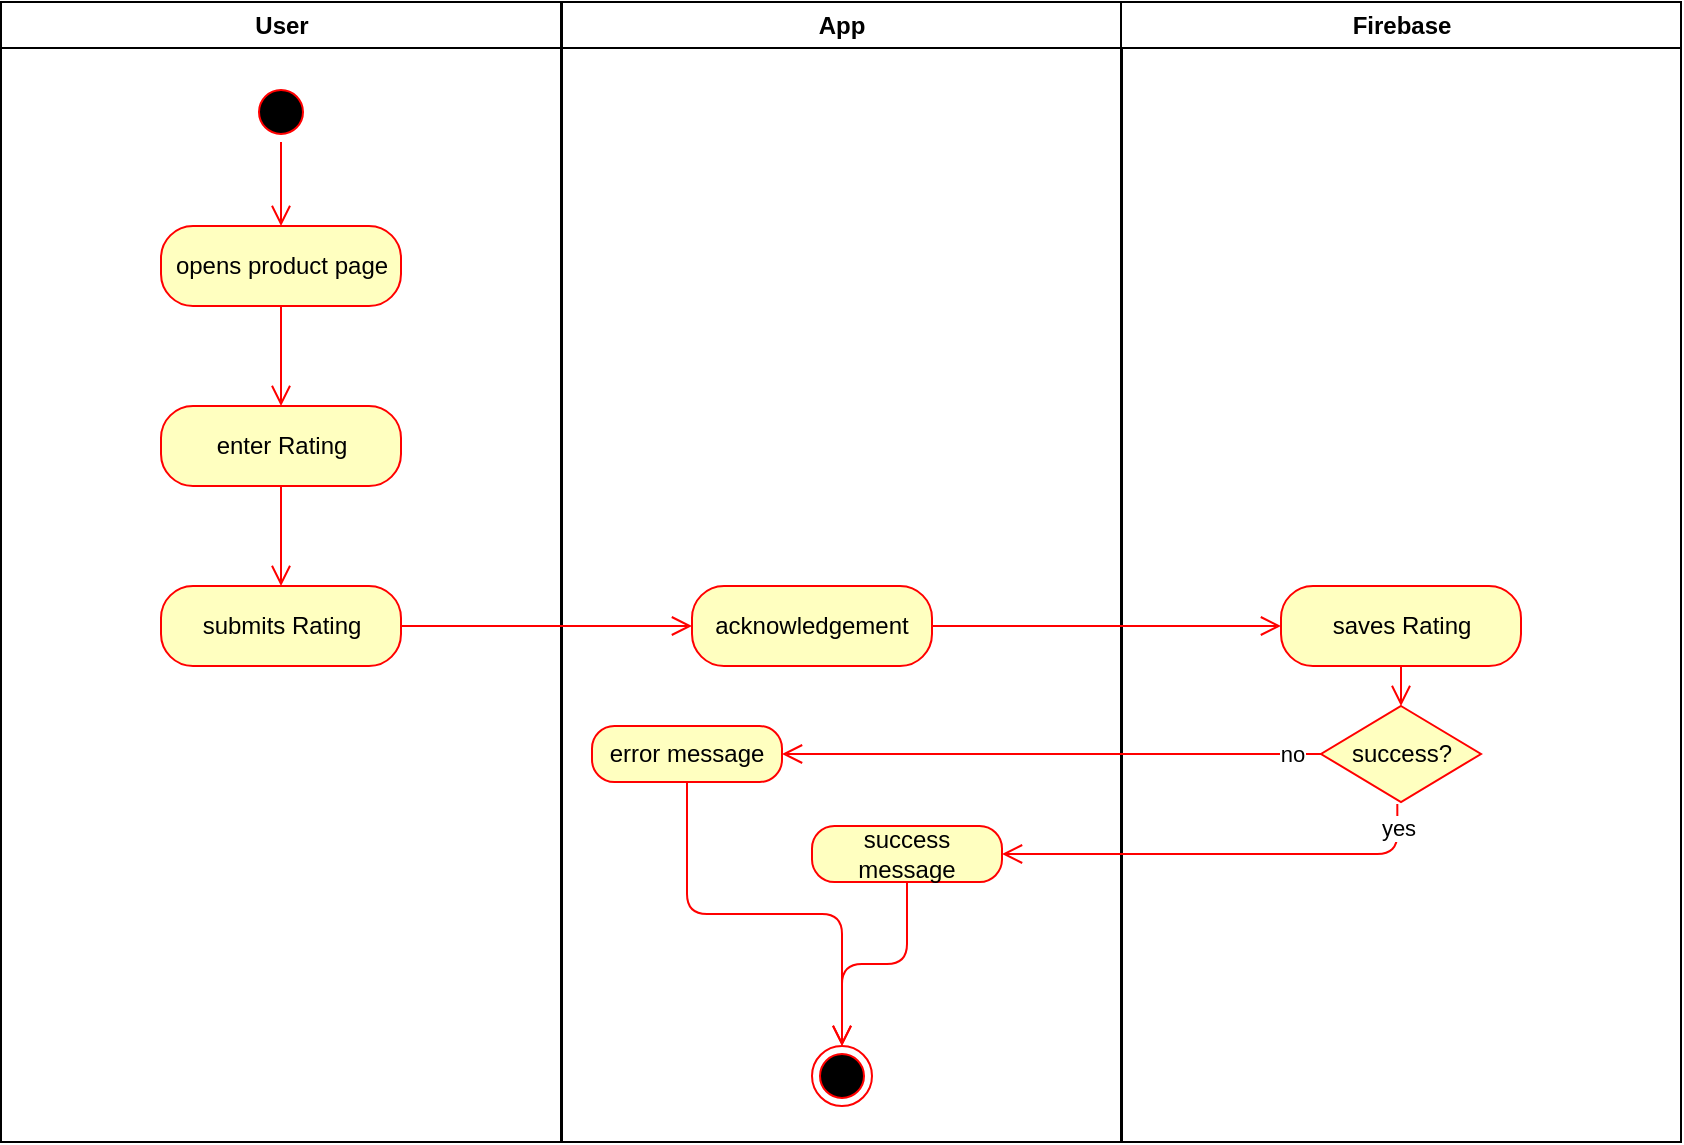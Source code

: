 <mxfile version="17.4.3" type="github"><diagram name="Page-1" id="e7e014a7-5840-1c2e-5031-d8a46d1fe8dd"><mxGraphModel dx="1422" dy="767" grid="1" gridSize="10" guides="1" tooltips="1" connect="1" arrows="1" fold="1" page="1" pageScale="1" pageWidth="1169" pageHeight="826" background="none" math="0" shadow="0"><root><mxCell id="0"/><mxCell id="1" parent="0"/><mxCell id="2" value="User" style="swimlane;whiteSpace=wrap;movable=0;" parent="1" vertex="1"><mxGeometry x="164.5" y="128" width="280" height="570" as="geometry"/></mxCell><mxCell id="5" value="" style="ellipse;shape=startState;fillColor=#000000;strokeColor=#ff0000;" parent="2" vertex="1"><mxGeometry x="125" y="40" width="30" height="30" as="geometry"/></mxCell><mxCell id="6" value="" style="edgeStyle=elbowEdgeStyle;elbow=horizontal;verticalAlign=bottom;endArrow=open;endSize=8;strokeColor=#FF0000;endFill=1;rounded=0;entryX=0.5;entryY=0;entryDx=0;entryDy=0;" parent="2" source="5" target="71" edge="1"><mxGeometry x="100" y="40" as="geometry"><mxPoint x="140" y="122" as="targetPoint"/></mxGeometry></mxCell><mxCell id="71" value="opens product page" style="rounded=1;whiteSpace=wrap;html=1;arcSize=40;fontColor=#000000;fillColor=#ffffc0;strokeColor=#ff0000;" parent="2" vertex="1"><mxGeometry x="80" y="112" width="120" height="40" as="geometry"/></mxCell><mxCell id="oIT_lCnAay2G3BSpdJab-79" value="enter Rating" style="rounded=1;whiteSpace=wrap;html=1;arcSize=40;fontColor=#000000;fillColor=#ffffc0;strokeColor=#ff0000;" vertex="1" parent="2"><mxGeometry x="80" y="202" width="120" height="40" as="geometry"/></mxCell><mxCell id="oIT_lCnAay2G3BSpdJab-80" value="" style="edgeStyle=elbowEdgeStyle;elbow=horizontal;verticalAlign=bottom;endArrow=open;endSize=8;strokeColor=#FF0000;endFill=1;rounded=0;entryX=0.5;entryY=0;entryDx=0;entryDy=0;exitX=0.5;exitY=1;exitDx=0;exitDy=0;" edge="1" parent="2" source="71" target="oIT_lCnAay2G3BSpdJab-79"><mxGeometry x="-64.7" y="14" as="geometry"><mxPoint x="139.8" y="214" as="targetPoint"/><mxPoint x="139.8" y="172" as="sourcePoint"/></mxGeometry></mxCell><mxCell id="oIT_lCnAay2G3BSpdJab-81" value="submits Rating" style="rounded=1;whiteSpace=wrap;html=1;arcSize=40;fontColor=#000000;fillColor=#ffffc0;strokeColor=#ff0000;" vertex="1" parent="2"><mxGeometry x="80" y="292" width="120" height="40" as="geometry"/></mxCell><mxCell id="oIT_lCnAay2G3BSpdJab-83" value="" style="edgeStyle=elbowEdgeStyle;elbow=horizontal;verticalAlign=bottom;endArrow=open;endSize=8;strokeColor=#FF0000;endFill=1;rounded=0;exitX=0.5;exitY=1;exitDx=0;exitDy=0;entryX=0.5;entryY=0;entryDx=0;entryDy=0;" edge="1" parent="2" source="oIT_lCnAay2G3BSpdJab-79" target="oIT_lCnAay2G3BSpdJab-81"><mxGeometry x="-229.4" y="-14" as="geometry"><mxPoint x="139.5" y="282" as="targetPoint"/><mxPoint x="139.8" y="252" as="sourcePoint"/></mxGeometry></mxCell><mxCell id="3" value="App" style="swimlane;whiteSpace=wrap;movable=0;" parent="1" vertex="1"><mxGeometry x="445" y="128" width="280" height="570" as="geometry"/></mxCell><mxCell id="38" value="" style="ellipse;shape=endState;fillColor=#000000;strokeColor=#ff0000" parent="3" vertex="1"><mxGeometry x="125" y="522" width="30" height="30" as="geometry"/></mxCell><mxCell id="oIT_lCnAay2G3BSpdJab-84" value="acknowledgement" style="rounded=1;whiteSpace=wrap;html=1;arcSize=40;fontColor=#000000;fillColor=#ffffc0;strokeColor=#ff0000;" vertex="1" parent="3"><mxGeometry x="65" y="292" width="120" height="40" as="geometry"/></mxCell><mxCell id="oIT_lCnAay2G3BSpdJab-94" value="error message" style="rounded=1;whiteSpace=wrap;html=1;arcSize=40;fontColor=#000000;fillColor=#ffffc0;strokeColor=#ff0000;" vertex="1" parent="3"><mxGeometry x="15" y="362" width="95" height="28" as="geometry"/></mxCell><mxCell id="oIT_lCnAay2G3BSpdJab-97" value="success message" style="rounded=1;whiteSpace=wrap;html=1;arcSize=40;fontColor=#000000;fillColor=#ffffc0;strokeColor=#ff0000;" vertex="1" parent="3"><mxGeometry x="125" y="412" width="95" height="28" as="geometry"/></mxCell><mxCell id="oIT_lCnAay2G3BSpdJab-98" value="" style="edgeStyle=orthogonalEdgeStyle;elbow=horizontal;verticalAlign=bottom;endArrow=open;endSize=8;strokeColor=#FF0000;endFill=1;rounded=1;entryX=0.5;entryY=0;entryDx=0;entryDy=0;exitX=0.5;exitY=1;exitDx=0;exitDy=0;" edge="1" parent="3" source="oIT_lCnAay2G3BSpdJab-97" target="38"><mxGeometry x="-303.4" y="77.76" as="geometry"><mxPoint x="359.5" y="502" as="targetPoint"/><mxPoint x="185" y="502" as="sourcePoint"/></mxGeometry></mxCell><mxCell id="oIT_lCnAay2G3BSpdJab-99" value="" style="edgeStyle=orthogonalEdgeStyle;elbow=horizontal;verticalAlign=bottom;endArrow=open;endSize=8;strokeColor=#FF0000;endFill=1;rounded=1;exitX=0.5;exitY=1;exitDx=0;exitDy=0;entryX=0.5;entryY=0;entryDx=0;entryDy=0;" edge="1" parent="3" source="oIT_lCnAay2G3BSpdJab-94" target="38"><mxGeometry x="-738.4" y="-40.24" as="geometry"><mxPoint x="125" y="512" as="targetPoint"/><mxPoint x="182.5" y="450" as="sourcePoint"/></mxGeometry></mxCell><mxCell id="4" value="Firebase" style="swimlane;whiteSpace=wrap;movable=0;" parent="1" vertex="1"><mxGeometry x="724.5" y="128" width="280" height="570" as="geometry"/></mxCell><mxCell id="oIT_lCnAay2G3BSpdJab-86" value="saves Rating" style="rounded=1;whiteSpace=wrap;html=1;arcSize=40;fontColor=#000000;fillColor=#ffffc0;strokeColor=#ff0000;" vertex="1" parent="4"><mxGeometry x="80" y="292" width="120" height="40" as="geometry"/></mxCell><mxCell id="oIT_lCnAay2G3BSpdJab-90" value="&lt;font color=&quot;#000000&quot;&gt;success?&lt;/font&gt;" style="rhombus;whiteSpace=wrap;html=1;fillColor=#ffffc0;strokeColor=#ff0000;" vertex="1" parent="4"><mxGeometry x="100" y="352" width="80" height="48" as="geometry"/></mxCell><mxCell id="oIT_lCnAay2G3BSpdJab-91" value="" style="edgeStyle=elbowEdgeStyle;elbow=horizontal;verticalAlign=bottom;endArrow=open;endSize=8;strokeColor=#FF0000;endFill=1;rounded=0;entryX=0.5;entryY=0;entryDx=0;entryDy=0;exitX=0.5;exitY=1;exitDx=0;exitDy=0;" edge="1" parent="4" source="oIT_lCnAay2G3BSpdJab-86" target="oIT_lCnAay2G3BSpdJab-90"><mxGeometry x="-572.9" y="-102.24" as="geometry"><mxPoint x="90" y="322" as="targetPoint"/><mxPoint x="-84.5" y="322" as="sourcePoint"/></mxGeometry></mxCell><mxCell id="oIT_lCnAay2G3BSpdJab-85" value="" style="edgeStyle=elbowEdgeStyle;elbow=horizontal;verticalAlign=bottom;endArrow=open;endSize=8;strokeColor=#FF0000;endFill=1;rounded=0;exitX=1;exitY=0.5;exitDx=0;exitDy=0;entryX=0;entryY=0.5;entryDx=0;entryDy=0;" edge="1" parent="1" source="oIT_lCnAay2G3BSpdJab-81" target="oIT_lCnAay2G3BSpdJab-84"><mxGeometry x="-123.9" y="16" as="geometry"><mxPoint x="410" y="450" as="targetPoint"/><mxPoint x="410" y="400" as="sourcePoint"/></mxGeometry></mxCell><mxCell id="oIT_lCnAay2G3BSpdJab-87" value="" style="edgeStyle=elbowEdgeStyle;elbow=horizontal;verticalAlign=bottom;endArrow=open;endSize=8;strokeColor=#FF0000;endFill=1;rounded=0;entryX=0;entryY=0.5;entryDx=0;entryDy=0;exitX=1;exitY=0.5;exitDx=0;exitDy=0;" edge="1" parent="1" source="oIT_lCnAay2G3BSpdJab-84" target="oIT_lCnAay2G3BSpdJab-86"><mxGeometry x="141.6" y="15.76" as="geometry"><mxPoint x="775.5" y="439.76" as="targetPoint"/><mxPoint x="650" y="440" as="sourcePoint"/></mxGeometry></mxCell><mxCell id="oIT_lCnAay2G3BSpdJab-92" value="" style="html=1;align=left;verticalAlign=bottom;endArrow=open;endSize=8;strokeColor=#ff0000;exitX=0;exitY=0.5;exitDx=0;exitDy=0;entryX=1;entryY=0.5;entryDx=0;entryDy=0;" edge="1" parent="1" source="oIT_lCnAay2G3BSpdJab-90" target="oIT_lCnAay2G3BSpdJab-94"><mxGeometry x="-1" relative="1" as="geometry"><mxPoint x="570" y="514" as="targetPoint"/><mxPoint x="824.5" y="538.5" as="sourcePoint"/></mxGeometry></mxCell><mxCell id="oIT_lCnAay2G3BSpdJab-93" value="no" style="edgeLabel;html=1;align=center;verticalAlign=middle;resizable=0;points=[];" connectable="0" vertex="1" parent="oIT_lCnAay2G3BSpdJab-92"><mxGeometry x="-0.89" relative="1" as="geometry"><mxPoint as="offset"/></mxGeometry></mxCell><mxCell id="oIT_lCnAay2G3BSpdJab-95" value="" style="html=1;align=left;verticalAlign=bottom;endArrow=open;endSize=8;strokeColor=#ff0000;exitX=0.477;exitY=1.021;exitDx=0;exitDy=0;exitPerimeter=0;entryX=1;entryY=0.5;entryDx=0;entryDy=0;edgeStyle=orthogonalEdgeStyle;" edge="1" parent="1" source="oIT_lCnAay2G3BSpdJab-90" target="oIT_lCnAay2G3BSpdJab-97"><mxGeometry x="-1" relative="1" as="geometry"><mxPoint x="790" y="570" as="targetPoint"/><mxPoint x="864.5" y="560" as="sourcePoint"/></mxGeometry></mxCell><mxCell id="oIT_lCnAay2G3BSpdJab-96" value="yes" style="edgeLabel;html=1;align=center;verticalAlign=middle;resizable=0;points=[];" connectable="0" vertex="1" parent="oIT_lCnAay2G3BSpdJab-95"><mxGeometry x="-0.89" relative="1" as="geometry"><mxPoint as="offset"/></mxGeometry></mxCell></root></mxGraphModel></diagram></mxfile>